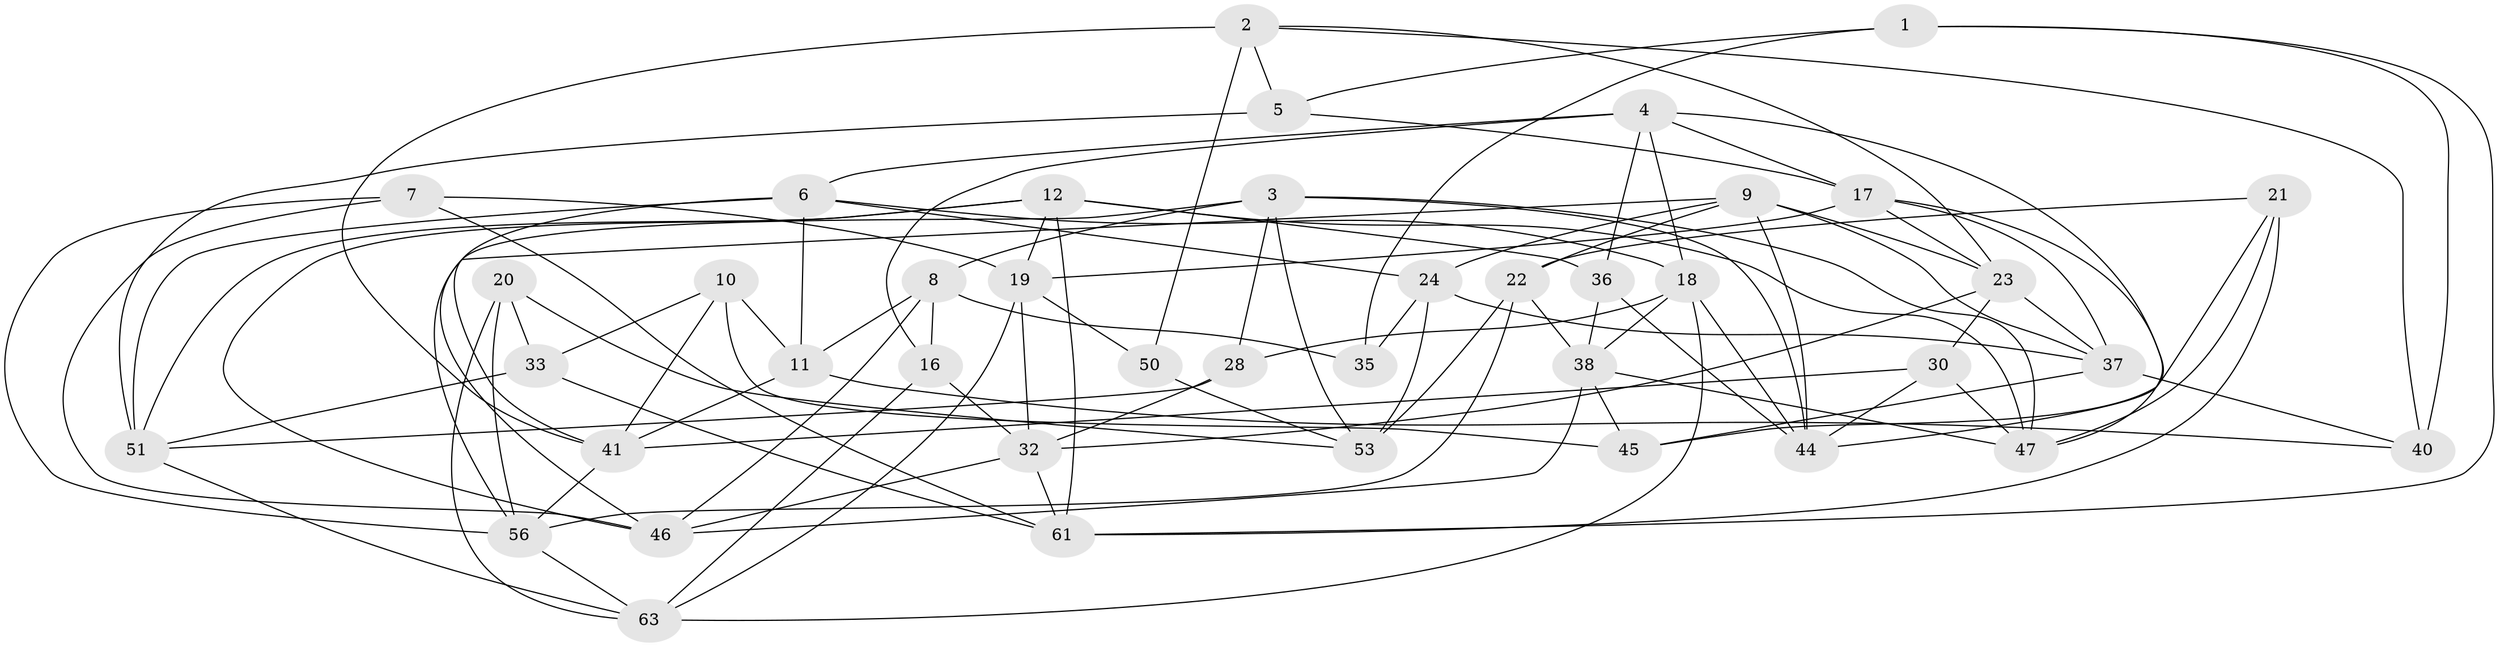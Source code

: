 // Generated by graph-tools (version 1.1) at 2025/52/02/27/25 19:52:30]
// undirected, 41 vertices, 104 edges
graph export_dot {
graph [start="1"]
  node [color=gray90,style=filled];
  1;
  2 [super="+55"];
  3 [super="+15"];
  4 [super="+39"];
  5;
  6 [super="+31"];
  7;
  8 [super="+60"];
  9 [super="+26"];
  10;
  11 [super="+14"];
  12 [super="+13"];
  16;
  17 [super="+43"];
  18 [super="+27"];
  19 [super="+25"];
  20;
  21;
  22 [super="+34"];
  23 [super="+64"];
  24 [super="+29"];
  28;
  30;
  32 [super="+49"];
  33;
  35;
  36;
  37 [super="+52"];
  38 [super="+54"];
  40;
  41 [super="+42"];
  44 [super="+48"];
  45;
  46 [super="+57"];
  47 [super="+65"];
  50;
  51 [super="+66"];
  53 [super="+59"];
  56 [super="+58"];
  61 [super="+62"];
  63 [super="+67"];
  1 -- 35;
  1 -- 5;
  1 -- 40;
  1 -- 61;
  2 -- 41;
  2 -- 50 [weight=2];
  2 -- 40;
  2 -- 5;
  2 -- 23;
  3 -- 44;
  3 -- 47;
  3 -- 28;
  3 -- 8;
  3 -- 53;
  3 -- 46;
  4 -- 36;
  4 -- 16;
  4 -- 44;
  4 -- 6;
  4 -- 17;
  4 -- 18;
  5 -- 51;
  5 -- 17;
  6 -- 51;
  6 -- 41;
  6 -- 24;
  6 -- 18;
  6 -- 11;
  7 -- 61;
  7 -- 19;
  7 -- 56;
  7 -- 46;
  8 -- 11 [weight=2];
  8 -- 35;
  8 -- 16;
  8 -- 46;
  9 -- 56;
  9 -- 23;
  9 -- 24;
  9 -- 44;
  9 -- 37;
  9 -- 22;
  10 -- 11;
  10 -- 41;
  10 -- 45;
  10 -- 33;
  11 -- 40;
  11 -- 41;
  12 -- 61;
  12 -- 19;
  12 -- 36;
  12 -- 51;
  12 -- 47;
  12 -- 46;
  16 -- 63;
  16 -- 32;
  17 -- 23;
  17 -- 37;
  17 -- 47;
  17 -- 19;
  18 -- 44;
  18 -- 38;
  18 -- 63;
  18 -- 28;
  19 -- 50;
  19 -- 32;
  19 -- 63;
  20 -- 33;
  20 -- 63;
  20 -- 53;
  20 -- 56;
  21 -- 45;
  21 -- 47;
  21 -- 61;
  21 -- 22;
  22 -- 38;
  22 -- 53 [weight=2];
  22 -- 56;
  23 -- 32;
  23 -- 37;
  23 -- 30;
  24 -- 35 [weight=2];
  24 -- 37;
  24 -- 53;
  28 -- 32;
  28 -- 51;
  30 -- 44;
  30 -- 41;
  30 -- 47;
  32 -- 46;
  32 -- 61;
  33 -- 51;
  33 -- 61;
  36 -- 44;
  36 -- 38;
  37 -- 40;
  37 -- 45;
  38 -- 45;
  38 -- 46;
  38 -- 47;
  41 -- 56;
  50 -- 53;
  51 -- 63;
  56 -- 63;
}
